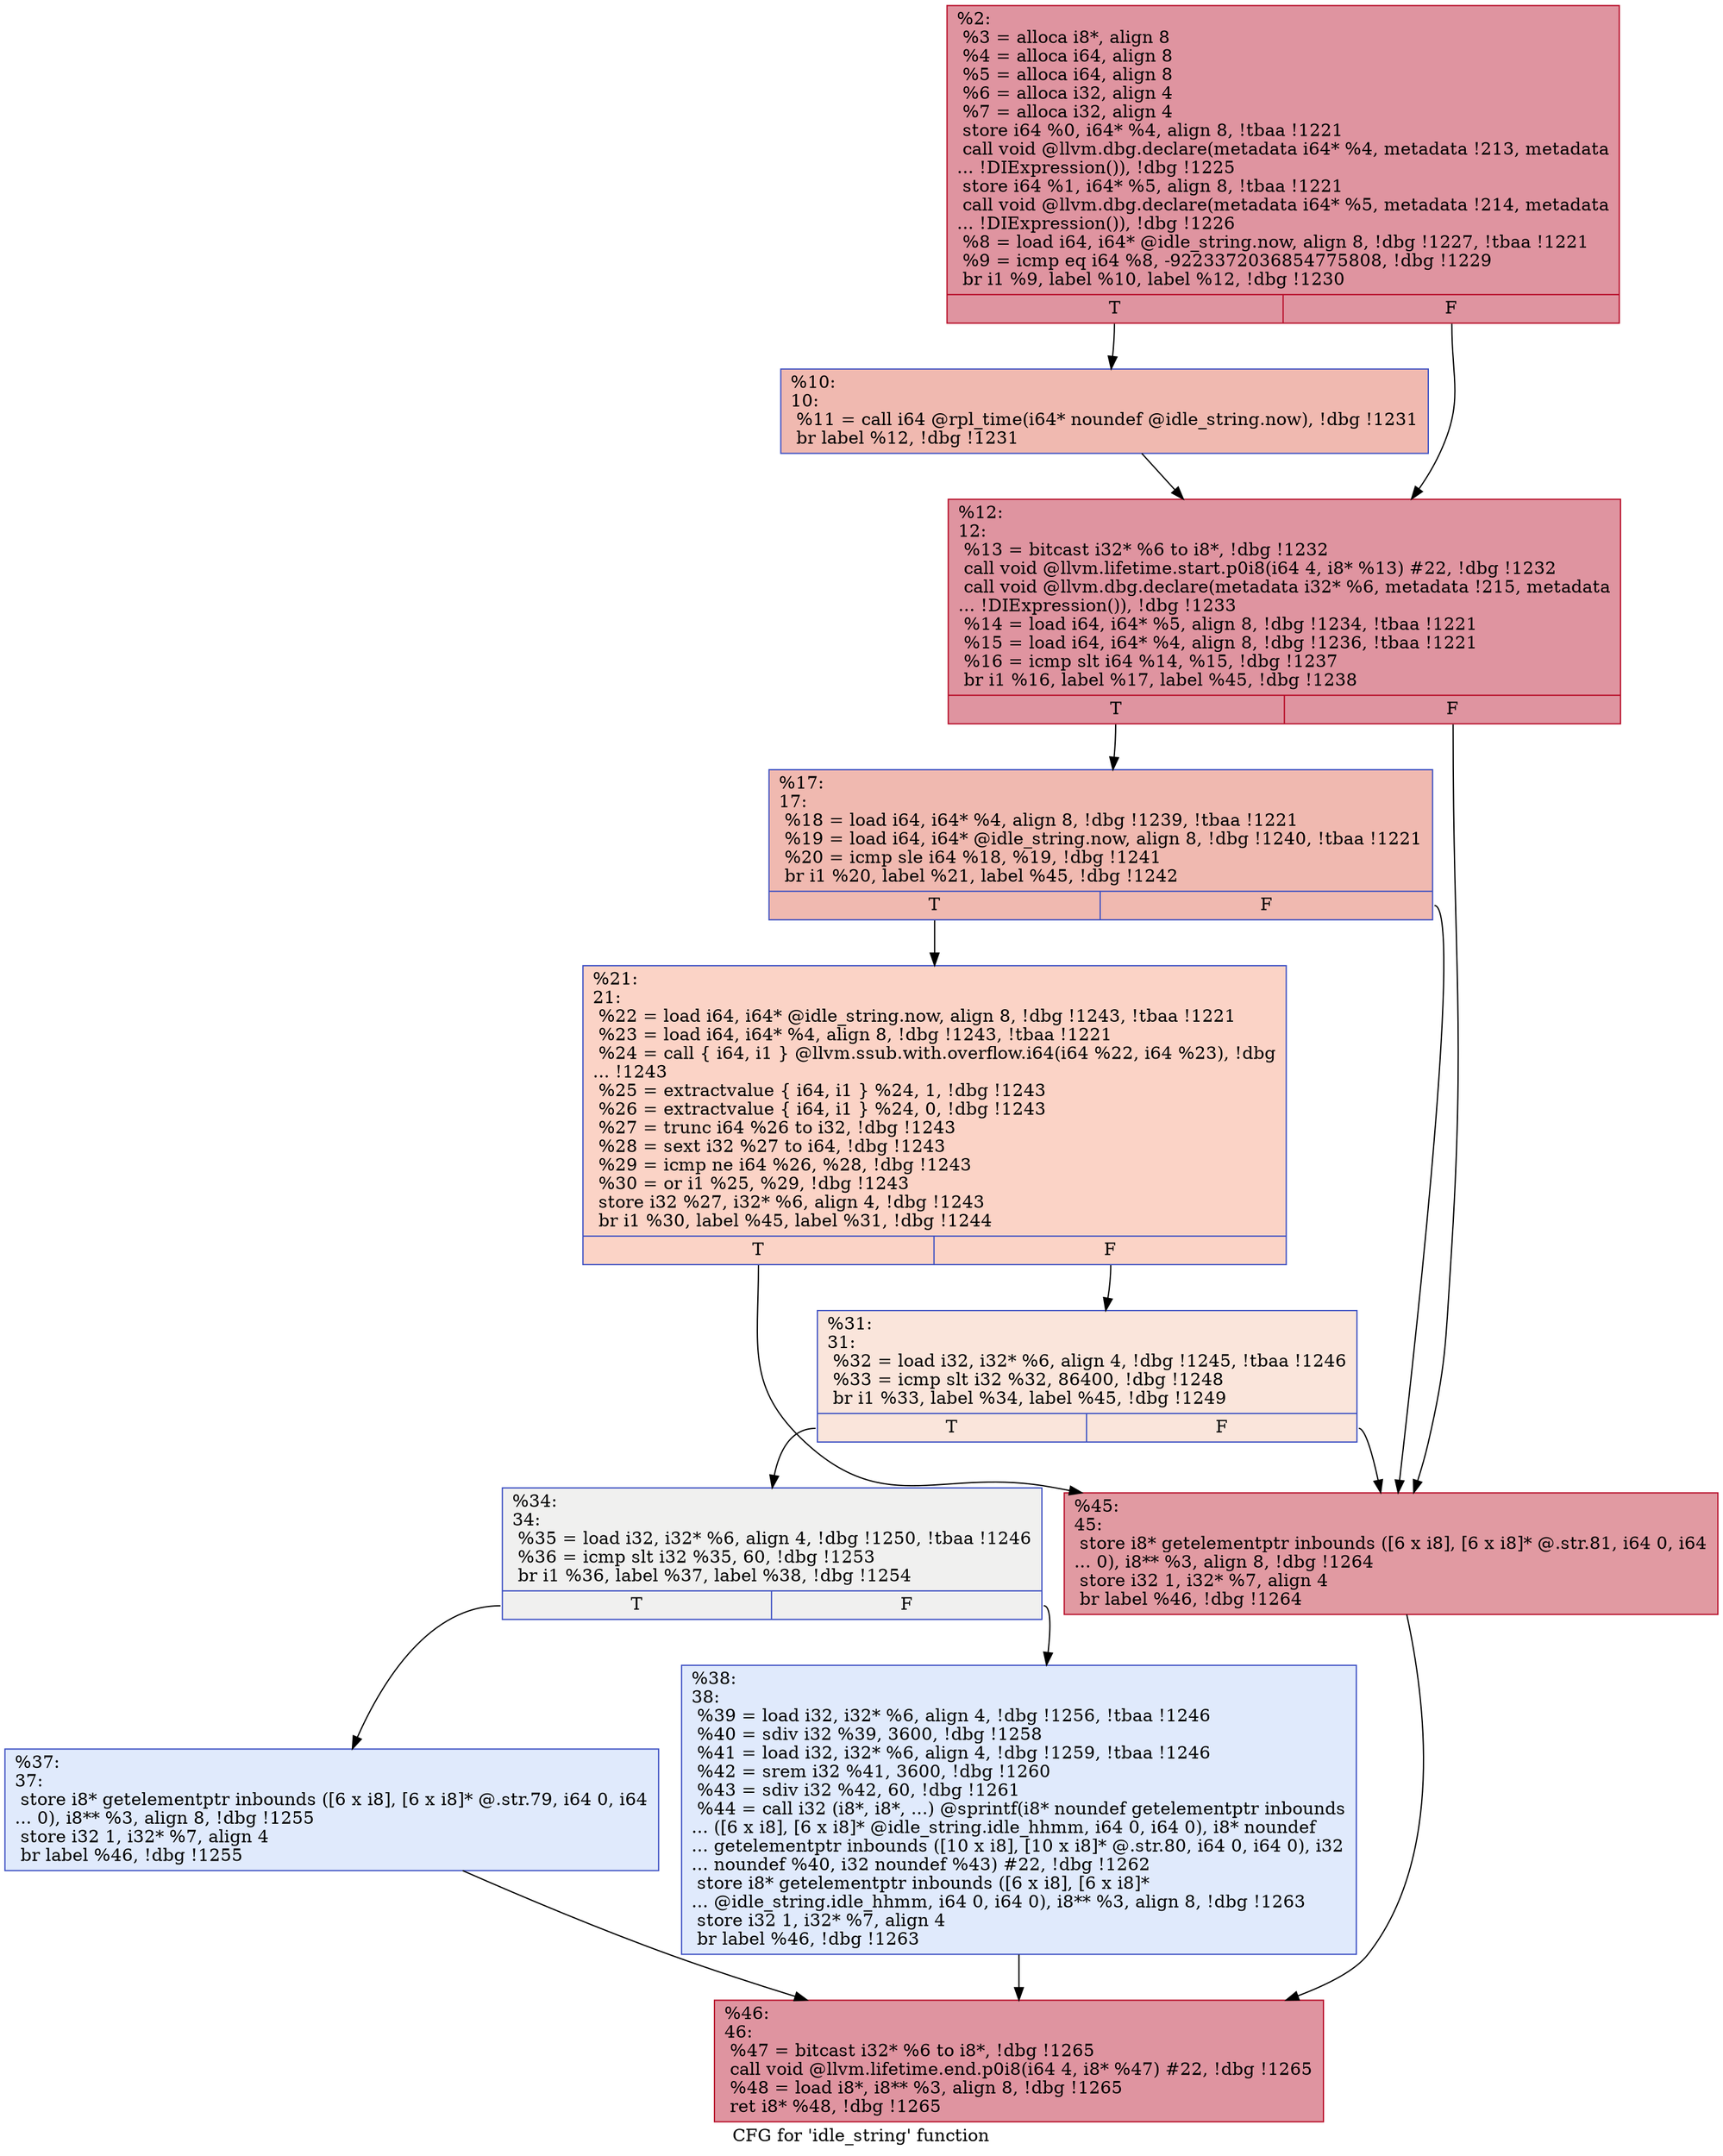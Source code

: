 digraph "CFG for 'idle_string' function" {
	label="CFG for 'idle_string' function";

	Node0x117cd90 [shape=record,color="#b70d28ff", style=filled, fillcolor="#b70d2870",label="{%2:\l  %3 = alloca i8*, align 8\l  %4 = alloca i64, align 8\l  %5 = alloca i64, align 8\l  %6 = alloca i32, align 4\l  %7 = alloca i32, align 4\l  store i64 %0, i64* %4, align 8, !tbaa !1221\l  call void @llvm.dbg.declare(metadata i64* %4, metadata !213, metadata\l... !DIExpression()), !dbg !1225\l  store i64 %1, i64* %5, align 8, !tbaa !1221\l  call void @llvm.dbg.declare(metadata i64* %5, metadata !214, metadata\l... !DIExpression()), !dbg !1226\l  %8 = load i64, i64* @idle_string.now, align 8, !dbg !1227, !tbaa !1221\l  %9 = icmp eq i64 %8, -9223372036854775808, !dbg !1229\l  br i1 %9, label %10, label %12, !dbg !1230\l|{<s0>T|<s1>F}}"];
	Node0x117cd90:s0 -> Node0x117d810;
	Node0x117cd90:s1 -> Node0x117d860;
	Node0x117d810 [shape=record,color="#3d50c3ff", style=filled, fillcolor="#de614d70",label="{%10:\l10:                                               \l  %11 = call i64 @rpl_time(i64* noundef @idle_string.now), !dbg !1231\l  br label %12, !dbg !1231\l}"];
	Node0x117d810 -> Node0x117d860;
	Node0x117d860 [shape=record,color="#b70d28ff", style=filled, fillcolor="#b70d2870",label="{%12:\l12:                                               \l  %13 = bitcast i32* %6 to i8*, !dbg !1232\l  call void @llvm.lifetime.start.p0i8(i64 4, i8* %13) #22, !dbg !1232\l  call void @llvm.dbg.declare(metadata i32* %6, metadata !215, metadata\l... !DIExpression()), !dbg !1233\l  %14 = load i64, i64* %5, align 8, !dbg !1234, !tbaa !1221\l  %15 = load i64, i64* %4, align 8, !dbg !1236, !tbaa !1221\l  %16 = icmp slt i64 %14, %15, !dbg !1237\l  br i1 %16, label %17, label %45, !dbg !1238\l|{<s0>T|<s1>F}}"];
	Node0x117d860:s0 -> Node0x117d8b0;
	Node0x117d860:s1 -> Node0x117da90;
	Node0x117d8b0 [shape=record,color="#3d50c3ff", style=filled, fillcolor="#de614d70",label="{%17:\l17:                                               \l  %18 = load i64, i64* %4, align 8, !dbg !1239, !tbaa !1221\l  %19 = load i64, i64* @idle_string.now, align 8, !dbg !1240, !tbaa !1221\l  %20 = icmp sle i64 %18, %19, !dbg !1241\l  br i1 %20, label %21, label %45, !dbg !1242\l|{<s0>T|<s1>F}}"];
	Node0x117d8b0:s0 -> Node0x117d900;
	Node0x117d8b0:s1 -> Node0x117da90;
	Node0x117d900 [shape=record,color="#3d50c3ff", style=filled, fillcolor="#f59c7d70",label="{%21:\l21:                                               \l  %22 = load i64, i64* @idle_string.now, align 8, !dbg !1243, !tbaa !1221\l  %23 = load i64, i64* %4, align 8, !dbg !1243, !tbaa !1221\l  %24 = call \{ i64, i1 \} @llvm.ssub.with.overflow.i64(i64 %22, i64 %23), !dbg\l... !1243\l  %25 = extractvalue \{ i64, i1 \} %24, 1, !dbg !1243\l  %26 = extractvalue \{ i64, i1 \} %24, 0, !dbg !1243\l  %27 = trunc i64 %26 to i32, !dbg !1243\l  %28 = sext i32 %27 to i64, !dbg !1243\l  %29 = icmp ne i64 %26, %28, !dbg !1243\l  %30 = or i1 %25, %29, !dbg !1243\l  store i32 %27, i32* %6, align 4, !dbg !1243\l  br i1 %30, label %45, label %31, !dbg !1244\l|{<s0>T|<s1>F}}"];
	Node0x117d900:s0 -> Node0x117da90;
	Node0x117d900:s1 -> Node0x117d950;
	Node0x117d950 [shape=record,color="#3d50c3ff", style=filled, fillcolor="#f4c5ad70",label="{%31:\l31:                                               \l  %32 = load i32, i32* %6, align 4, !dbg !1245, !tbaa !1246\l  %33 = icmp slt i32 %32, 86400, !dbg !1248\l  br i1 %33, label %34, label %45, !dbg !1249\l|{<s0>T|<s1>F}}"];
	Node0x117d950:s0 -> Node0x117d9a0;
	Node0x117d950:s1 -> Node0x117da90;
	Node0x117d9a0 [shape=record,color="#3d50c3ff", style=filled, fillcolor="#dedcdb70",label="{%34:\l34:                                               \l  %35 = load i32, i32* %6, align 4, !dbg !1250, !tbaa !1246\l  %36 = icmp slt i32 %35, 60, !dbg !1253\l  br i1 %36, label %37, label %38, !dbg !1254\l|{<s0>T|<s1>F}}"];
	Node0x117d9a0:s0 -> Node0x117d9f0;
	Node0x117d9a0:s1 -> Node0x117da40;
	Node0x117d9f0 [shape=record,color="#3d50c3ff", style=filled, fillcolor="#b9d0f970",label="{%37:\l37:                                               \l  store i8* getelementptr inbounds ([6 x i8], [6 x i8]* @.str.79, i64 0, i64\l... 0), i8** %3, align 8, !dbg !1255\l  store i32 1, i32* %7, align 4\l  br label %46, !dbg !1255\l}"];
	Node0x117d9f0 -> Node0x117dae0;
	Node0x117da40 [shape=record,color="#3d50c3ff", style=filled, fillcolor="#b9d0f970",label="{%38:\l38:                                               \l  %39 = load i32, i32* %6, align 4, !dbg !1256, !tbaa !1246\l  %40 = sdiv i32 %39, 3600, !dbg !1258\l  %41 = load i32, i32* %6, align 4, !dbg !1259, !tbaa !1246\l  %42 = srem i32 %41, 3600, !dbg !1260\l  %43 = sdiv i32 %42, 60, !dbg !1261\l  %44 = call i32 (i8*, i8*, ...) @sprintf(i8* noundef getelementptr inbounds\l... ([6 x i8], [6 x i8]* @idle_string.idle_hhmm, i64 0, i64 0), i8* noundef\l... getelementptr inbounds ([10 x i8], [10 x i8]* @.str.80, i64 0, i64 0), i32\l... noundef %40, i32 noundef %43) #22, !dbg !1262\l  store i8* getelementptr inbounds ([6 x i8], [6 x i8]*\l... @idle_string.idle_hhmm, i64 0, i64 0), i8** %3, align 8, !dbg !1263\l  store i32 1, i32* %7, align 4\l  br label %46, !dbg !1263\l}"];
	Node0x117da40 -> Node0x117dae0;
	Node0x117da90 [shape=record,color="#b70d28ff", style=filled, fillcolor="#bb1b2c70",label="{%45:\l45:                                               \l  store i8* getelementptr inbounds ([6 x i8], [6 x i8]* @.str.81, i64 0, i64\l... 0), i8** %3, align 8, !dbg !1264\l  store i32 1, i32* %7, align 4\l  br label %46, !dbg !1264\l}"];
	Node0x117da90 -> Node0x117dae0;
	Node0x117dae0 [shape=record,color="#b70d28ff", style=filled, fillcolor="#b70d2870",label="{%46:\l46:                                               \l  %47 = bitcast i32* %6 to i8*, !dbg !1265\l  call void @llvm.lifetime.end.p0i8(i64 4, i8* %47) #22, !dbg !1265\l  %48 = load i8*, i8** %3, align 8, !dbg !1265\l  ret i8* %48, !dbg !1265\l}"];
}
